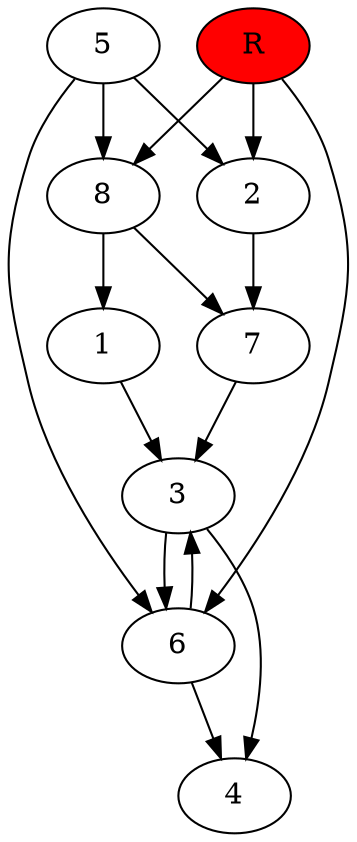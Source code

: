 digraph prb6409 {
	1
	2
	3
	4
	5
	6
	7
	8
	R [fillcolor="#ff0000" style=filled]
	1 -> 3
	2 -> 7
	3 -> 4
	3 -> 6
	5 -> 2
	5 -> 6
	5 -> 8
	6 -> 3
	6 -> 4
	7 -> 3
	8 -> 1
	8 -> 7
	R -> 2
	R -> 6
	R -> 8
}

